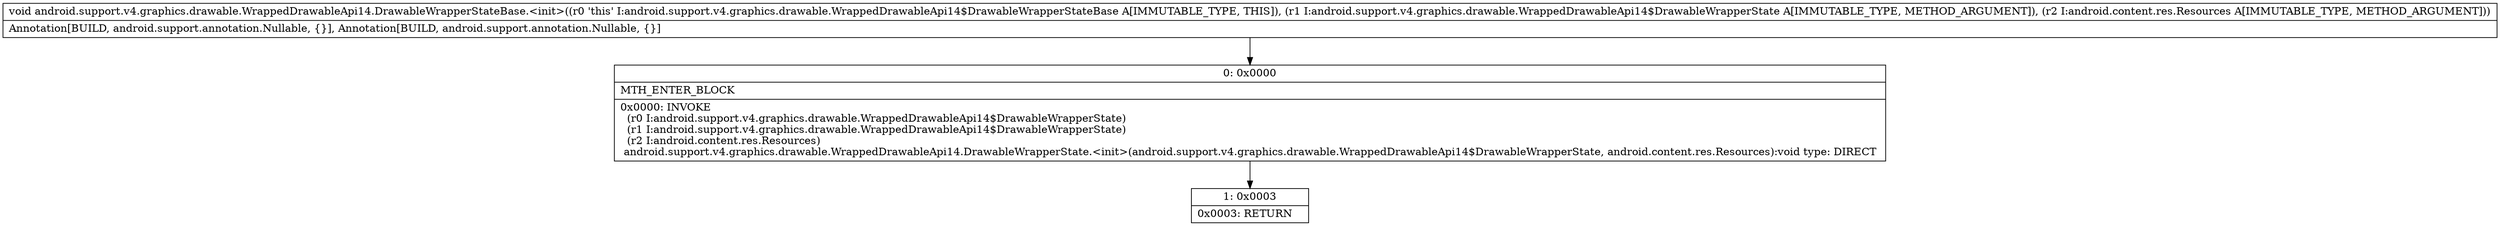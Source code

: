 digraph "CFG forandroid.support.v4.graphics.drawable.WrappedDrawableApi14.DrawableWrapperStateBase.\<init\>(Landroid\/support\/v4\/graphics\/drawable\/WrappedDrawableApi14$DrawableWrapperState;Landroid\/content\/res\/Resources;)V" {
Node_0 [shape=record,label="{0\:\ 0x0000|MTH_ENTER_BLOCK\l|0x0000: INVOKE  \l  (r0 I:android.support.v4.graphics.drawable.WrappedDrawableApi14$DrawableWrapperState)\l  (r1 I:android.support.v4.graphics.drawable.WrappedDrawableApi14$DrawableWrapperState)\l  (r2 I:android.content.res.Resources)\l android.support.v4.graphics.drawable.WrappedDrawableApi14.DrawableWrapperState.\<init\>(android.support.v4.graphics.drawable.WrappedDrawableApi14$DrawableWrapperState, android.content.res.Resources):void type: DIRECT \l}"];
Node_1 [shape=record,label="{1\:\ 0x0003|0x0003: RETURN   \l}"];
MethodNode[shape=record,label="{void android.support.v4.graphics.drawable.WrappedDrawableApi14.DrawableWrapperStateBase.\<init\>((r0 'this' I:android.support.v4.graphics.drawable.WrappedDrawableApi14$DrawableWrapperStateBase A[IMMUTABLE_TYPE, THIS]), (r1 I:android.support.v4.graphics.drawable.WrappedDrawableApi14$DrawableWrapperState A[IMMUTABLE_TYPE, METHOD_ARGUMENT]), (r2 I:android.content.res.Resources A[IMMUTABLE_TYPE, METHOD_ARGUMENT]))  | Annotation[BUILD, android.support.annotation.Nullable, \{\}], Annotation[BUILD, android.support.annotation.Nullable, \{\}]\l}"];
MethodNode -> Node_0;
Node_0 -> Node_1;
}

